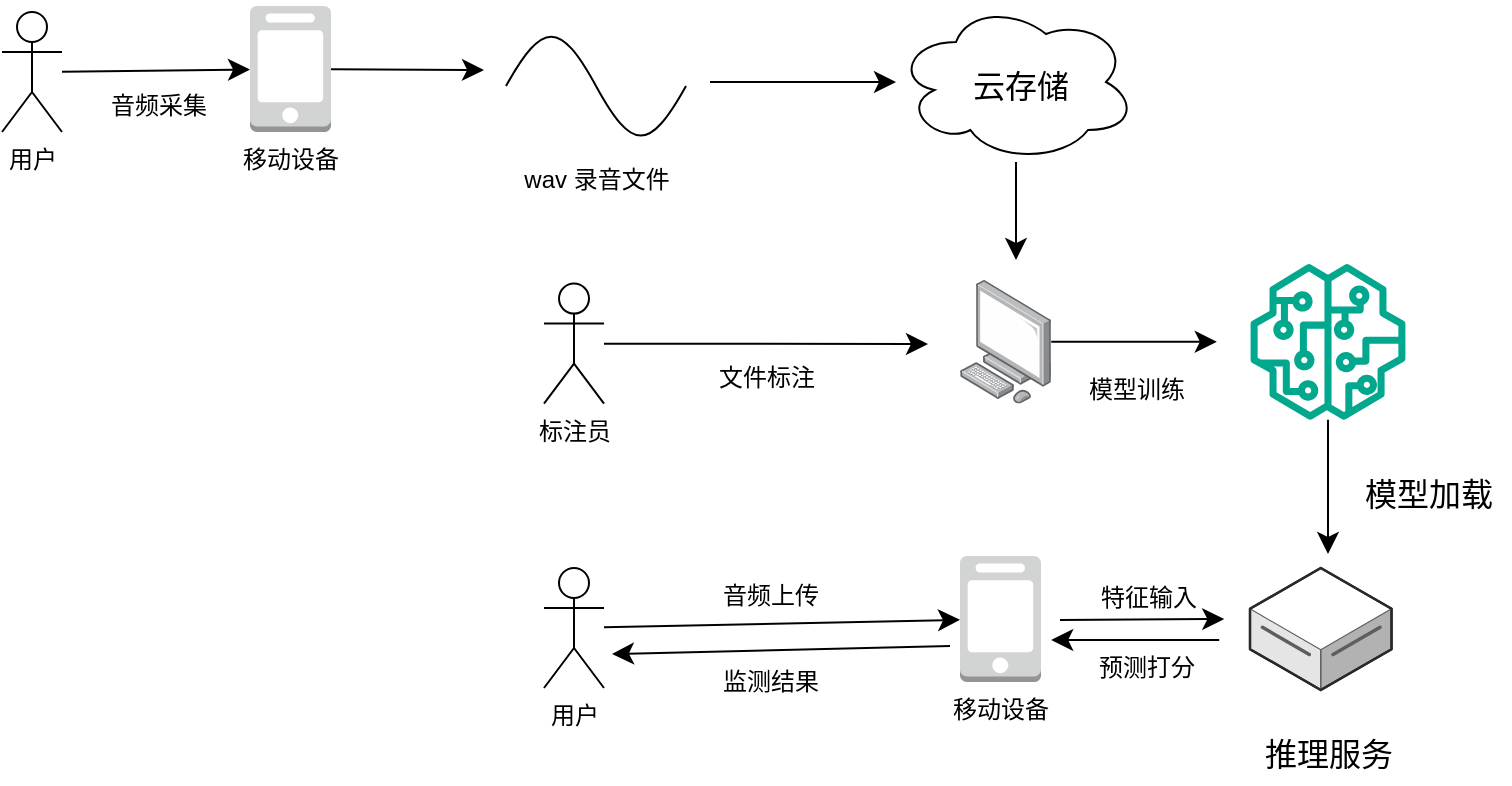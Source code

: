 <mxfile version="24.7.14">
  <diagram name="第 1 页" id="y5_w8pv39xEHssYioNzL">
    <mxGraphModel dx="1187" dy="1382" grid="0" gridSize="10" guides="1" tooltips="1" connect="1" arrows="1" fold="1" page="0" pageScale="1" pageWidth="827" pageHeight="1169" math="0" shadow="0">
      <root>
        <mxCell id="0" />
        <mxCell id="1" parent="0" />
        <mxCell id="PF_n8xYaVycikQ_lo93W-4" style="edgeStyle=none;curved=1;rounded=0;orthogonalLoop=1;jettySize=auto;html=1;fontSize=12;startSize=8;endSize=8;" edge="1" parent="1" source="PF_n8xYaVycikQ_lo93W-1" target="PF_n8xYaVycikQ_lo93W-3">
          <mxGeometry relative="1" as="geometry" />
        </mxCell>
        <mxCell id="PF_n8xYaVycikQ_lo93W-21" value="音频采集" style="edgeLabel;html=1;align=center;verticalAlign=middle;resizable=0;points=[];fontSize=12;" vertex="1" connectable="0" parent="PF_n8xYaVycikQ_lo93W-4">
          <mxGeometry x="-0.122" y="-1" relative="1" as="geometry">
            <mxPoint x="6" y="16" as="offset" />
          </mxGeometry>
        </mxCell>
        <mxCell id="PF_n8xYaVycikQ_lo93W-1" value="用户" style="shape=umlActor;verticalLabelPosition=bottom;verticalAlign=top;html=1;outlineConnect=0;" vertex="1" parent="1">
          <mxGeometry x="185" y="170" width="30" height="60" as="geometry" />
        </mxCell>
        <mxCell id="PF_n8xYaVycikQ_lo93W-7" style="edgeStyle=none;curved=1;rounded=0;orthogonalLoop=1;jettySize=auto;html=1;fontSize=12;startSize=8;endSize=8;" edge="1" parent="1" source="PF_n8xYaVycikQ_lo93W-3">
          <mxGeometry relative="1" as="geometry">
            <mxPoint x="426" y="199" as="targetPoint" />
          </mxGeometry>
        </mxCell>
        <mxCell id="PF_n8xYaVycikQ_lo93W-3" value="移动设备" style="outlineConnect=0;dashed=0;verticalLabelPosition=bottom;verticalAlign=top;align=center;html=1;shape=mxgraph.aws3.mobile_client;fillColor=#D2D3D3;gradientColor=none;" vertex="1" parent="1">
          <mxGeometry x="309" y="167" width="40.5" height="63" as="geometry" />
        </mxCell>
        <mxCell id="PF_n8xYaVycikQ_lo93W-5" style="edgeStyle=none;curved=1;rounded=0;orthogonalLoop=1;jettySize=auto;html=1;exitX=0;exitY=0.5;exitDx=0;exitDy=0;exitPerimeter=0;fontSize=12;startSize=8;endSize=8;" edge="1" parent="1" source="PF_n8xYaVycikQ_lo93W-3" target="PF_n8xYaVycikQ_lo93W-3">
          <mxGeometry relative="1" as="geometry" />
        </mxCell>
        <mxCell id="PF_n8xYaVycikQ_lo93W-9" value="" style="edgeStyle=none;curved=1;rounded=0;orthogonalLoop=1;jettySize=auto;html=1;fontSize=12;startSize=8;endSize=8;" edge="1" parent="1" target="PF_n8xYaVycikQ_lo93W-8">
          <mxGeometry relative="1" as="geometry">
            <mxPoint x="539" y="205" as="sourcePoint" />
          </mxGeometry>
        </mxCell>
        <mxCell id="PF_n8xYaVycikQ_lo93W-6" value="wav 录音文件" style="pointerEvents=1;verticalLabelPosition=bottom;shadow=0;dashed=0;align=center;html=1;verticalAlign=top;shape=mxgraph.electrical.waveforms.sine_wave;" vertex="1" parent="1">
          <mxGeometry x="437" y="174" width="90" height="66.18" as="geometry" />
        </mxCell>
        <mxCell id="PF_n8xYaVycikQ_lo93W-14" style="edgeStyle=none;curved=1;rounded=0;orthogonalLoop=1;jettySize=auto;html=1;fontSize=12;startSize=8;endSize=8;" edge="1" parent="1" source="PF_n8xYaVycikQ_lo93W-8">
          <mxGeometry relative="1" as="geometry">
            <mxPoint x="692" y="294" as="targetPoint" />
          </mxGeometry>
        </mxCell>
        <mxCell id="PF_n8xYaVycikQ_lo93W-8" value="" style="ellipse;shape=cloud;whiteSpace=wrap;html=1;verticalAlign=top;pointerEvents=1;shadow=0;dashed=0;" vertex="1" parent="1">
          <mxGeometry x="632" y="165" width="120" height="80" as="geometry" />
        </mxCell>
        <mxCell id="PF_n8xYaVycikQ_lo93W-10" value="云存储" style="text;html=1;align=center;verticalAlign=middle;resizable=0;points=[];autosize=1;strokeColor=none;fillColor=none;fontSize=16;" vertex="1" parent="1">
          <mxGeometry x="661" y="191.59" width="66" height="31" as="geometry" />
        </mxCell>
        <mxCell id="PF_n8xYaVycikQ_lo93W-15" style="edgeStyle=none;curved=1;rounded=0;orthogonalLoop=1;jettySize=auto;html=1;fontSize=12;startSize=8;endSize=8;" edge="1" parent="1" source="PF_n8xYaVycikQ_lo93W-11">
          <mxGeometry relative="1" as="geometry">
            <mxPoint x="648" y="336" as="targetPoint" />
          </mxGeometry>
        </mxCell>
        <mxCell id="PF_n8xYaVycikQ_lo93W-16" value="文件标注" style="edgeLabel;html=1;align=center;verticalAlign=middle;resizable=0;points=[];fontSize=12;" vertex="1" connectable="0" parent="PF_n8xYaVycikQ_lo93W-15">
          <mxGeometry x="-0.245" y="-2" relative="1" as="geometry">
            <mxPoint x="20" y="15" as="offset" />
          </mxGeometry>
        </mxCell>
        <mxCell id="PF_n8xYaVycikQ_lo93W-11" value="标注员" style="shape=umlActor;verticalLabelPosition=bottom;verticalAlign=top;html=1;outlineConnect=0;" vertex="1" parent="1">
          <mxGeometry x="456" y="305.8" width="30" height="60" as="geometry" />
        </mxCell>
        <mxCell id="PF_n8xYaVycikQ_lo93W-18" value="" style="edgeStyle=none;curved=1;rounded=0;orthogonalLoop=1;jettySize=auto;html=1;fontSize=12;startSize=8;endSize=8;" edge="1" parent="1" source="PF_n8xYaVycikQ_lo93W-13">
          <mxGeometry relative="1" as="geometry">
            <mxPoint x="792.4" y="334.9" as="targetPoint" />
          </mxGeometry>
        </mxCell>
        <mxCell id="PF_n8xYaVycikQ_lo93W-20" value="模型训练" style="edgeLabel;html=1;align=center;verticalAlign=middle;resizable=0;points=[];fontSize=12;" vertex="1" connectable="0" parent="PF_n8xYaVycikQ_lo93W-18">
          <mxGeometry x="-0.24" y="2" relative="1" as="geometry">
            <mxPoint x="11" y="26" as="offset" />
          </mxGeometry>
        </mxCell>
        <mxCell id="PF_n8xYaVycikQ_lo93W-13" value="" style="image;points=[];aspect=fixed;html=1;align=center;shadow=0;dashed=0;image=img/lib/allied_telesis/computer_and_terminals/Personal_Computer.svg;" vertex="1" parent="1">
          <mxGeometry x="664" y="304" width="45.6" height="61.8" as="geometry" />
        </mxCell>
        <mxCell id="PF_n8xYaVycikQ_lo93W-36" style="edgeStyle=none;curved=1;rounded=0;orthogonalLoop=1;jettySize=auto;html=1;fontSize=12;startSize=8;endSize=8;" edge="1" parent="1" source="PF_n8xYaVycikQ_lo93W-19">
          <mxGeometry relative="1" as="geometry">
            <mxPoint x="848" y="441" as="targetPoint" />
          </mxGeometry>
        </mxCell>
        <mxCell id="PF_n8xYaVycikQ_lo93W-19" value="" style="sketch=0;outlineConnect=0;fontColor=#232F3E;gradientColor=none;fillColor=#01A88D;strokeColor=none;dashed=0;verticalLabelPosition=bottom;verticalAlign=top;align=center;html=1;fontSize=12;fontStyle=0;aspect=fixed;pointerEvents=1;shape=mxgraph.aws4.sagemaker_model;" vertex="1" parent="1">
          <mxGeometry x="809" y="295.9" width="78" height="78" as="geometry" />
        </mxCell>
        <mxCell id="PF_n8xYaVycikQ_lo93W-28" style="edgeStyle=none;curved=1;rounded=0;orthogonalLoop=1;jettySize=auto;html=1;fontSize=12;startSize=8;endSize=8;" edge="1" parent="1" source="PF_n8xYaVycikQ_lo93W-22" target="PF_n8xYaVycikQ_lo93W-23">
          <mxGeometry relative="1" as="geometry">
            <mxPoint x="876.0" y="117.941" as="targetPoint" />
          </mxGeometry>
        </mxCell>
        <mxCell id="PF_n8xYaVycikQ_lo93W-41" value="音频上传" style="edgeLabel;html=1;align=center;verticalAlign=middle;resizable=0;points=[];fontSize=12;" vertex="1" connectable="0" parent="PF_n8xYaVycikQ_lo93W-28">
          <mxGeometry x="-0.093" y="-1" relative="1" as="geometry">
            <mxPoint x="2" y="-15" as="offset" />
          </mxGeometry>
        </mxCell>
        <mxCell id="PF_n8xYaVycikQ_lo93W-22" value="用户" style="shape=umlActor;verticalLabelPosition=bottom;verticalAlign=top;html=1;outlineConnect=0;" vertex="1" parent="1">
          <mxGeometry x="456" y="448" width="30" height="60" as="geometry" />
        </mxCell>
        <mxCell id="PF_n8xYaVycikQ_lo93W-39" style="edgeStyle=none;curved=1;rounded=0;orthogonalLoop=1;jettySize=auto;html=1;fontSize=12;startSize=8;endSize=8;" edge="1" parent="1">
          <mxGeometry relative="1" as="geometry">
            <mxPoint x="796.118" y="473.5" as="targetPoint" />
            <mxPoint x="714" y="474" as="sourcePoint" />
          </mxGeometry>
        </mxCell>
        <mxCell id="PF_n8xYaVycikQ_lo93W-40" value="特征输入" style="edgeLabel;html=1;align=center;verticalAlign=middle;resizable=0;points=[];fontSize=12;" vertex="1" connectable="0" parent="PF_n8xYaVycikQ_lo93W-39">
          <mxGeometry x="-0.13" y="-2" relative="1" as="geometry">
            <mxPoint x="8" y="-13" as="offset" />
          </mxGeometry>
        </mxCell>
        <mxCell id="PF_n8xYaVycikQ_lo93W-23" value="移动设备" style="outlineConnect=0;dashed=0;verticalLabelPosition=bottom;verticalAlign=top;align=center;html=1;shape=mxgraph.aws3.mobile_client;fillColor=#D2D3D3;gradientColor=none;" vertex="1" parent="1">
          <mxGeometry x="664" y="442" width="40.5" height="63" as="geometry" />
        </mxCell>
        <mxCell id="PF_n8xYaVycikQ_lo93W-35" value="" style="verticalLabelPosition=bottom;html=1;verticalAlign=top;strokeWidth=1;align=center;outlineConnect=0;dashed=0;outlineConnect=0;shape=mxgraph.aws3d.dataServer;strokeColor=#5E5E5E;aspect=fixed;" vertex="1" parent="1">
          <mxGeometry x="809" y="448" width="70.78" height="61" as="geometry" />
        </mxCell>
        <mxCell id="PF_n8xYaVycikQ_lo93W-37" value="推理服务" style="text;html=1;align=center;verticalAlign=middle;resizable=0;points=[];autosize=1;strokeColor=none;fillColor=none;fontSize=16;" vertex="1" parent="1">
          <mxGeometry x="807" y="525" width="82" height="31" as="geometry" />
        </mxCell>
        <mxCell id="PF_n8xYaVycikQ_lo93W-38" value="模型加载" style="text;html=1;align=center;verticalAlign=middle;resizable=0;points=[];autosize=1;strokeColor=none;fillColor=none;fontSize=16;" vertex="1" parent="1">
          <mxGeometry x="857" y="395" width="82" height="31" as="geometry" />
        </mxCell>
        <mxCell id="PF_n8xYaVycikQ_lo93W-42" value="" style="endArrow=classic;html=1;rounded=0;fontSize=12;startSize=8;endSize=8;curved=1;" edge="1" parent="1">
          <mxGeometry width="50" height="50" relative="1" as="geometry">
            <mxPoint x="793.6" y="484" as="sourcePoint" />
            <mxPoint x="709.6" y="484" as="targetPoint" />
          </mxGeometry>
        </mxCell>
        <mxCell id="PF_n8xYaVycikQ_lo93W-44" value="预测打分" style="edgeLabel;html=1;align=center;verticalAlign=middle;resizable=0;points=[];fontSize=12;" vertex="1" connectable="0" parent="PF_n8xYaVycikQ_lo93W-42">
          <mxGeometry x="-0.164" y="1" relative="1" as="geometry">
            <mxPoint x="-2" y="13" as="offset" />
          </mxGeometry>
        </mxCell>
        <mxCell id="PF_n8xYaVycikQ_lo93W-45" value="" style="endArrow=classic;html=1;rounded=0;fontSize=12;startSize=8;endSize=8;curved=1;" edge="1" parent="1">
          <mxGeometry width="50" height="50" relative="1" as="geometry">
            <mxPoint x="659" y="487" as="sourcePoint" />
            <mxPoint x="490" y="491" as="targetPoint" />
          </mxGeometry>
        </mxCell>
        <mxCell id="PF_n8xYaVycikQ_lo93W-46" value="监测结果" style="edgeLabel;html=1;align=center;verticalAlign=middle;resizable=0;points=[];fontSize=12;" vertex="1" connectable="0" parent="PF_n8xYaVycikQ_lo93W-45">
          <mxGeometry x="-0.164" y="1" relative="1" as="geometry">
            <mxPoint x="-20" y="15" as="offset" />
          </mxGeometry>
        </mxCell>
      </root>
    </mxGraphModel>
  </diagram>
</mxfile>
